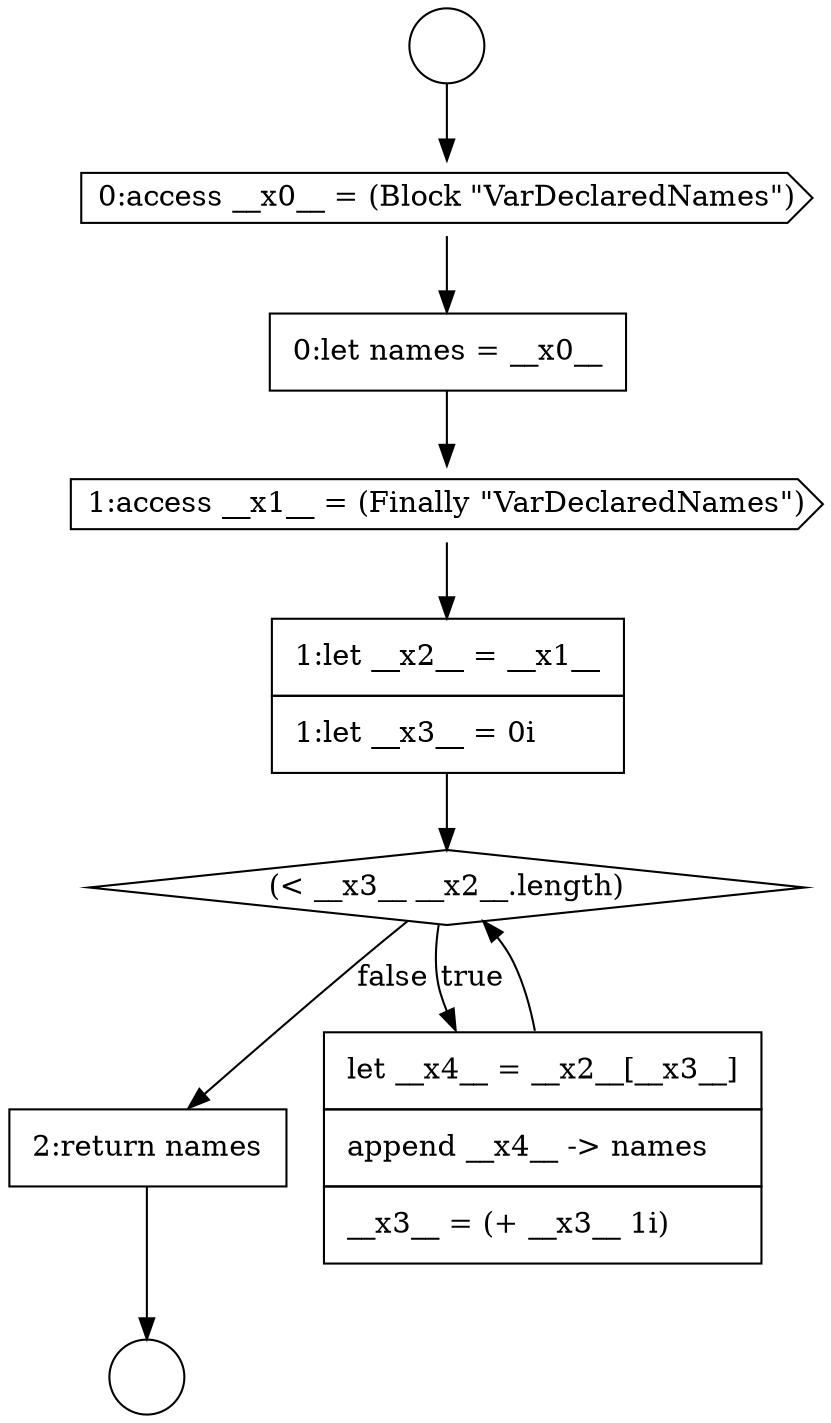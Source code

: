 digraph {
  node7556 [shape=diamond, label=<<font color="black">(&lt; __x3__ __x2__.length)</font>> color="black" fillcolor="white" style=filled]
  node7550 [shape=circle label=" " color="black" fillcolor="white" style=filled]
  node7555 [shape=none, margin=0, label=<<font color="black">
    <table border="0" cellborder="1" cellspacing="0" cellpadding="10">
      <tr><td align="left">1:let __x2__ = __x1__</td></tr>
      <tr><td align="left">1:let __x3__ = 0i</td></tr>
    </table>
  </font>> color="black" fillcolor="white" style=filled]
  node7551 [shape=circle label=" " color="black" fillcolor="white" style=filled]
  node7558 [shape=none, margin=0, label=<<font color="black">
    <table border="0" cellborder="1" cellspacing="0" cellpadding="10">
      <tr><td align="left">2:return names</td></tr>
    </table>
  </font>> color="black" fillcolor="white" style=filled]
  node7554 [shape=cds, label=<<font color="black">1:access __x1__ = (Finally &quot;VarDeclaredNames&quot;)</font>> color="black" fillcolor="white" style=filled]
  node7552 [shape=cds, label=<<font color="black">0:access __x0__ = (Block &quot;VarDeclaredNames&quot;)</font>> color="black" fillcolor="white" style=filled]
  node7557 [shape=none, margin=0, label=<<font color="black">
    <table border="0" cellborder="1" cellspacing="0" cellpadding="10">
      <tr><td align="left">let __x4__ = __x2__[__x3__]</td></tr>
      <tr><td align="left">append __x4__ -&gt; names</td></tr>
      <tr><td align="left">__x3__ = (+ __x3__ 1i)</td></tr>
    </table>
  </font>> color="black" fillcolor="white" style=filled]
  node7553 [shape=none, margin=0, label=<<font color="black">
    <table border="0" cellborder="1" cellspacing="0" cellpadding="10">
      <tr><td align="left">0:let names = __x0__</td></tr>
    </table>
  </font>> color="black" fillcolor="white" style=filled]
  node7550 -> node7552 [ color="black"]
  node7558 -> node7551 [ color="black"]
  node7553 -> node7554 [ color="black"]
  node7554 -> node7555 [ color="black"]
  node7552 -> node7553 [ color="black"]
  node7557 -> node7556 [ color="black"]
  node7555 -> node7556 [ color="black"]
  node7556 -> node7557 [label=<<font color="black">true</font>> color="black"]
  node7556 -> node7558 [label=<<font color="black">false</font>> color="black"]
}
